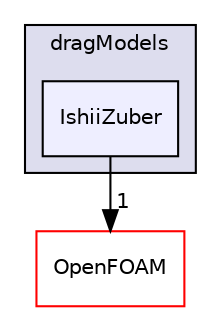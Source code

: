 digraph "src/phaseSystemModels/reactingEulerFoam/interfacialModels/dragModels/IshiiZuber" {
  bgcolor=transparent;
  compound=true
  node [ fontsize="10", fontname="Helvetica"];
  edge [ labelfontsize="10", labelfontname="Helvetica"];
  subgraph clusterdir_326a3023cc127b39f379d1d16589515e {
    graph [ bgcolor="#ddddee", pencolor="black", label="dragModels" fontname="Helvetica", fontsize="10", URL="dir_326a3023cc127b39f379d1d16589515e.html"]
  dir_343e34749b1b6c43b716ce0967377667 [shape=box, label="IshiiZuber", style="filled", fillcolor="#eeeeff", pencolor="black", URL="dir_343e34749b1b6c43b716ce0967377667.html"];
  }
  dir_c5473ff19b20e6ec4dfe5c310b3778a8 [shape=box label="OpenFOAM" color="red" URL="dir_c5473ff19b20e6ec4dfe5c310b3778a8.html"];
  dir_343e34749b1b6c43b716ce0967377667->dir_c5473ff19b20e6ec4dfe5c310b3778a8 [headlabel="1", labeldistance=1.5 headhref="dir_003100_002151.html"];
}
